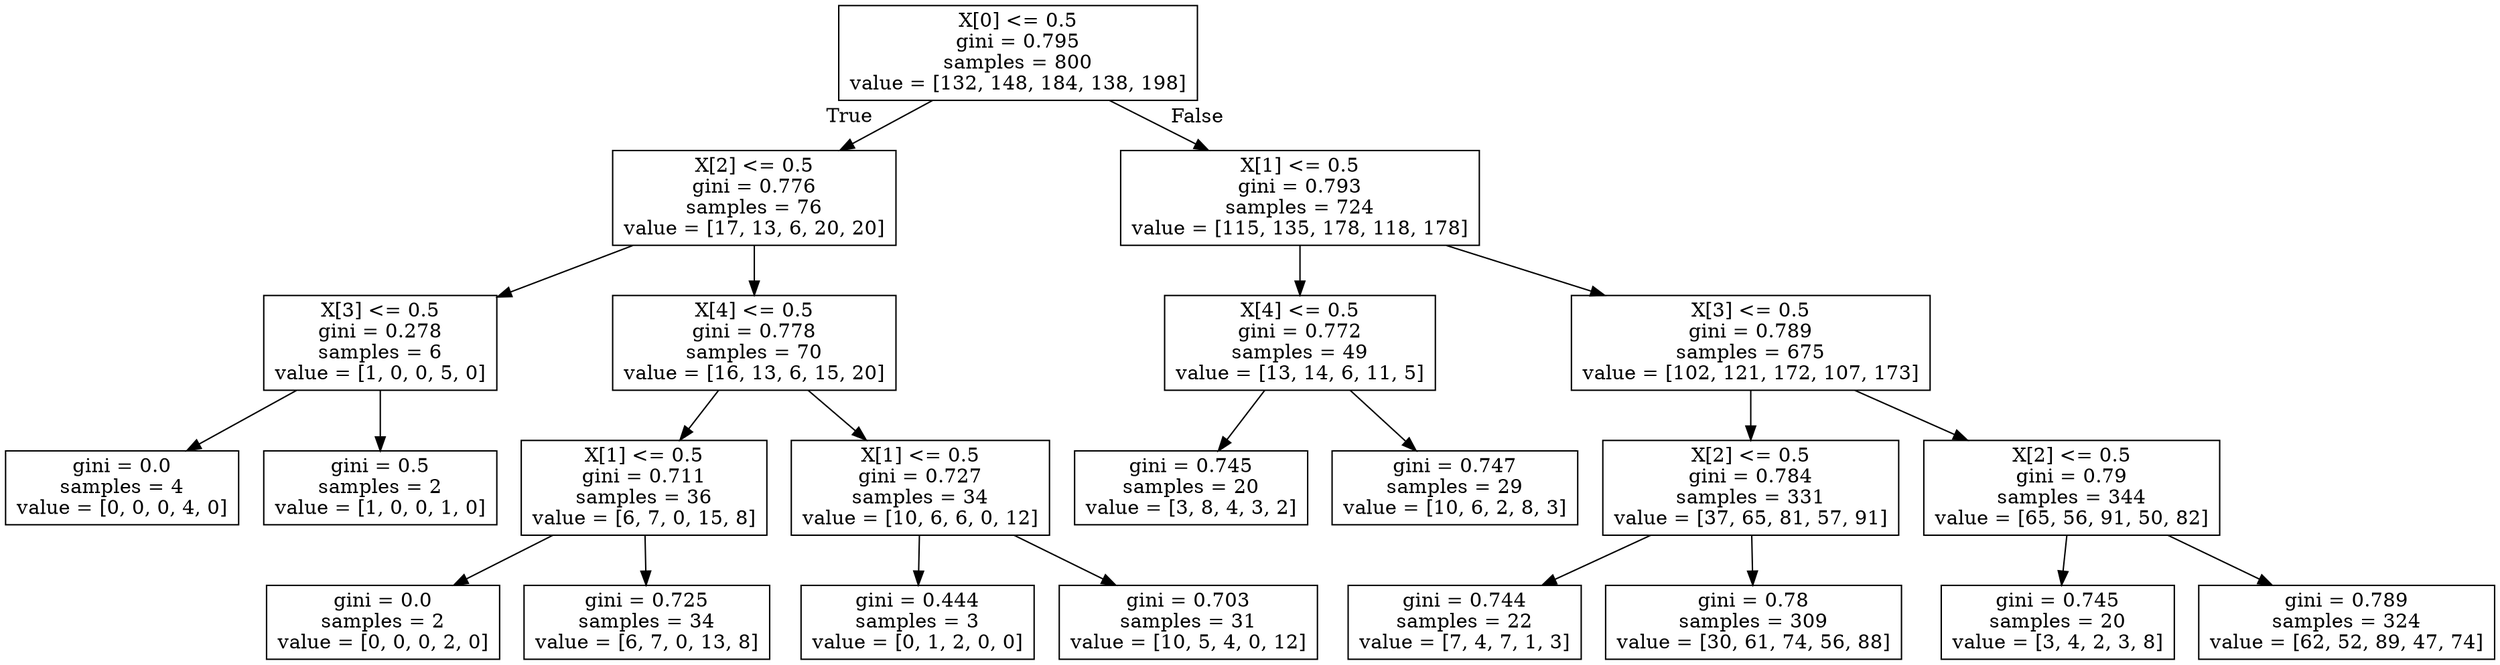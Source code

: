 digraph Tree {
node [shape=box] ;
0 [label="X[0] <= 0.5\ngini = 0.795\nsamples = 800\nvalue = [132, 148, 184, 138, 198]"] ;
1 [label="X[2] <= 0.5\ngini = 0.776\nsamples = 76\nvalue = [17, 13, 6, 20, 20]"] ;
0 -> 1 [labeldistance=2.5, labelangle=45, headlabel="True"] ;
2 [label="X[3] <= 0.5\ngini = 0.278\nsamples = 6\nvalue = [1, 0, 0, 5, 0]"] ;
1 -> 2 ;
3 [label="gini = 0.0\nsamples = 4\nvalue = [0, 0, 0, 4, 0]"] ;
2 -> 3 ;
4 [label="gini = 0.5\nsamples = 2\nvalue = [1, 0, 0, 1, 0]"] ;
2 -> 4 ;
5 [label="X[4] <= 0.5\ngini = 0.778\nsamples = 70\nvalue = [16, 13, 6, 15, 20]"] ;
1 -> 5 ;
6 [label="X[1] <= 0.5\ngini = 0.711\nsamples = 36\nvalue = [6, 7, 0, 15, 8]"] ;
5 -> 6 ;
7 [label="gini = 0.0\nsamples = 2\nvalue = [0, 0, 0, 2, 0]"] ;
6 -> 7 ;
8 [label="gini = 0.725\nsamples = 34\nvalue = [6, 7, 0, 13, 8]"] ;
6 -> 8 ;
9 [label="X[1] <= 0.5\ngini = 0.727\nsamples = 34\nvalue = [10, 6, 6, 0, 12]"] ;
5 -> 9 ;
10 [label="gini = 0.444\nsamples = 3\nvalue = [0, 1, 2, 0, 0]"] ;
9 -> 10 ;
11 [label="gini = 0.703\nsamples = 31\nvalue = [10, 5, 4, 0, 12]"] ;
9 -> 11 ;
12 [label="X[1] <= 0.5\ngini = 0.793\nsamples = 724\nvalue = [115, 135, 178, 118, 178]"] ;
0 -> 12 [labeldistance=2.5, labelangle=-45, headlabel="False"] ;
13 [label="X[4] <= 0.5\ngini = 0.772\nsamples = 49\nvalue = [13, 14, 6, 11, 5]"] ;
12 -> 13 ;
14 [label="gini = 0.745\nsamples = 20\nvalue = [3, 8, 4, 3, 2]"] ;
13 -> 14 ;
15 [label="gini = 0.747\nsamples = 29\nvalue = [10, 6, 2, 8, 3]"] ;
13 -> 15 ;
16 [label="X[3] <= 0.5\ngini = 0.789\nsamples = 675\nvalue = [102, 121, 172, 107, 173]"] ;
12 -> 16 ;
17 [label="X[2] <= 0.5\ngini = 0.784\nsamples = 331\nvalue = [37, 65, 81, 57, 91]"] ;
16 -> 17 ;
18 [label="gini = 0.744\nsamples = 22\nvalue = [7, 4, 7, 1, 3]"] ;
17 -> 18 ;
19 [label="gini = 0.78\nsamples = 309\nvalue = [30, 61, 74, 56, 88]"] ;
17 -> 19 ;
20 [label="X[2] <= 0.5\ngini = 0.79\nsamples = 344\nvalue = [65, 56, 91, 50, 82]"] ;
16 -> 20 ;
21 [label="gini = 0.745\nsamples = 20\nvalue = [3, 4, 2, 3, 8]"] ;
20 -> 21 ;
22 [label="gini = 0.789\nsamples = 324\nvalue = [62, 52, 89, 47, 74]"] ;
20 -> 22 ;
}